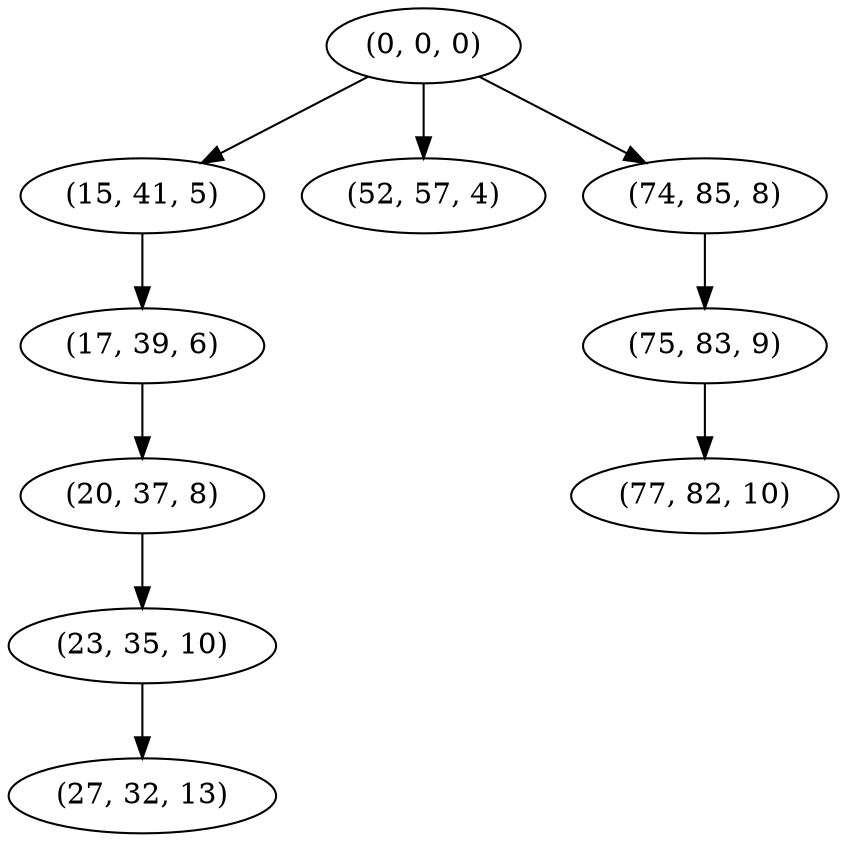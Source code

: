 digraph tree {
    "(0, 0, 0)";
    "(15, 41, 5)";
    "(17, 39, 6)";
    "(20, 37, 8)";
    "(23, 35, 10)";
    "(27, 32, 13)";
    "(52, 57, 4)";
    "(74, 85, 8)";
    "(75, 83, 9)";
    "(77, 82, 10)";
    "(0, 0, 0)" -> "(15, 41, 5)";
    "(0, 0, 0)" -> "(52, 57, 4)";
    "(0, 0, 0)" -> "(74, 85, 8)";
    "(15, 41, 5)" -> "(17, 39, 6)";
    "(17, 39, 6)" -> "(20, 37, 8)";
    "(20, 37, 8)" -> "(23, 35, 10)";
    "(23, 35, 10)" -> "(27, 32, 13)";
    "(74, 85, 8)" -> "(75, 83, 9)";
    "(75, 83, 9)" -> "(77, 82, 10)";
}
